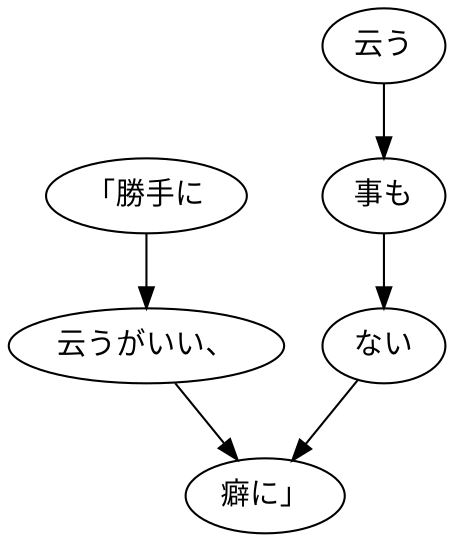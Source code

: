 digraph graph8484 {
	node0 [label="「勝手に"];
	node1 [label="云うがいい、"];
	node2 [label="云う"];
	node3 [label="事も"];
	node4 [label="ない"];
	node5 [label="癖に」"];
	node0 -> node1;
	node1 -> node5;
	node2 -> node3;
	node3 -> node4;
	node4 -> node5;
}
